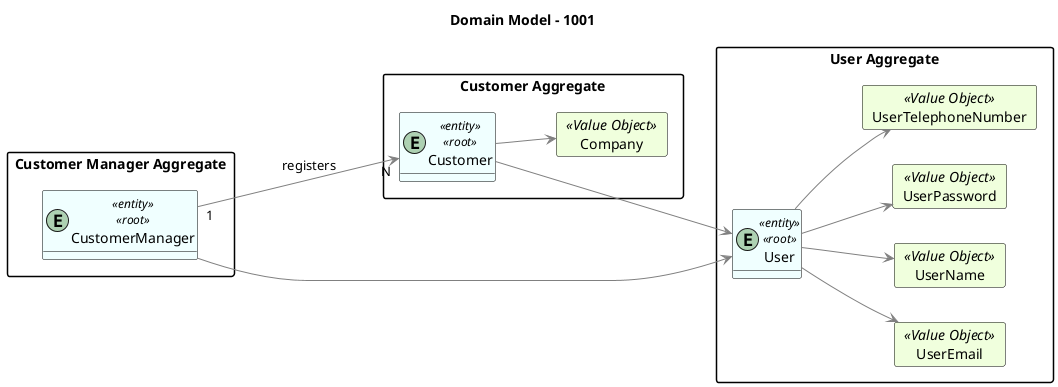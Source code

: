 @startuml
hide methods
left to right direction
'skinparam linetype ortho

Title "Domain Model - 1001"

skinparam class {
    LifeLineBorderColor DarkBlue
    LifeLineBackgroundColor APPLICATION
    BackgroundColor #F0FFFF
    ArrowColor grey
    BorderColor black
}

skinparam packageStyle rectangle

skinparam card {
    LifeLineBorderColor Green
    LifeLineBackgroundColor APPLICATION
    BackgroundColor #F0FFDD
    ArrowColor DarkGrey
    BorderColor Black
}


package "Customer Manager Aggregate"{
    entity CustomerManager <<entity>><<root>>
}

package "Customer Aggregate"{
entity Customer <<entity>><<root>>

    card Company <<Value Object>> {
    }

    Customer --> Company

}

package "User Aggregate"{
entity User <<entity>><<root>>

    card UserEmail <<Value Object>> {
    }
    card UserName <<Value Object>> {
    }
    card UserPassword <<Value Object>> {
    }
    card UserTelephoneNumber <<Value Object>> {
    }

    User --> UserEmail
    User --> UserName
    User --> UserTelephoneNumber
    User --> UserPassword

}

    CustomerManager ---> User
    CustomerManager "1" ---> "N" Customer : registers
    Customer ---> User

@enduml